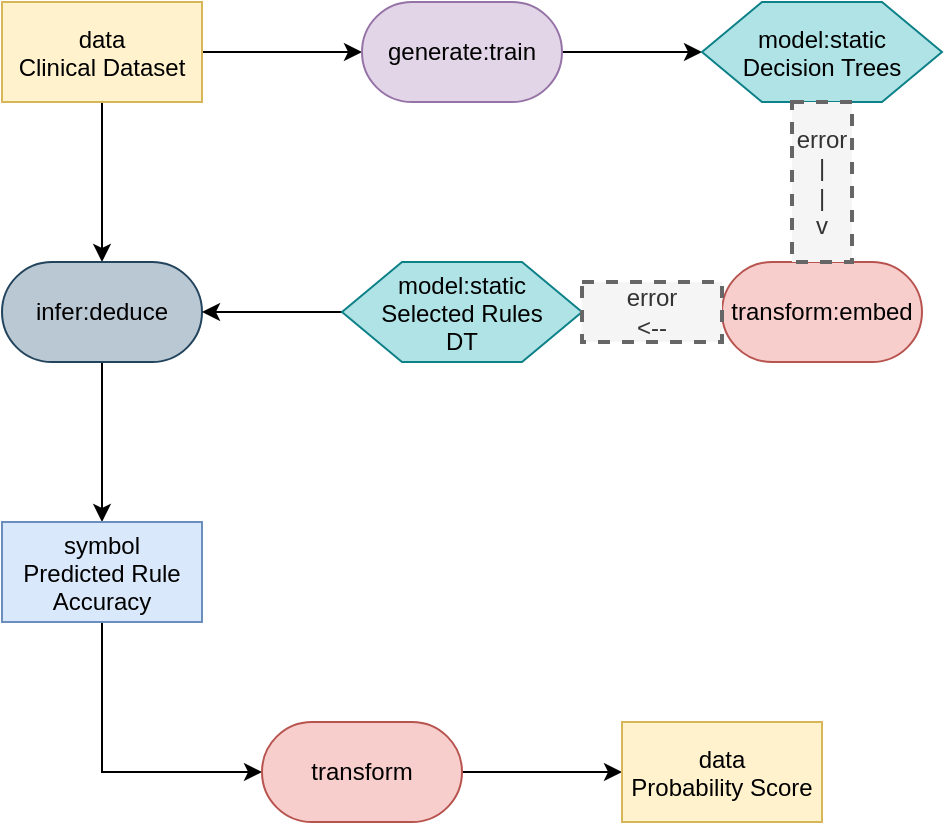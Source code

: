<mxfile version="27.1.6" pages="2">
  <diagram name="Page-1" id="_BAEqjJgQNJbyJEVvj0j">
    <mxGraphModel dx="925" dy="554" grid="1" gridSize="10" guides="1" tooltips="1" connect="1" arrows="1" fold="1" page="1" pageScale="1" pageWidth="3300" pageHeight="4681" math="0" shadow="0">
      <root>
        <mxCell id="0" />
        <mxCell id="1" parent="0" />
        <mxCell id="BtrEWyh4Z-lseYJDLDyL-3" style="edgeStyle=orthogonalEdgeStyle;rounded=0;orthogonalLoop=1;jettySize=auto;html=1;exitX=1;exitY=0.5;exitDx=0;exitDy=0;entryX=0;entryY=0.5;entryDx=0;entryDy=0;" edge="1" parent="1" source="BtrEWyh4Z-lseYJDLDyL-1" target="BtrEWyh4Z-lseYJDLDyL-2">
          <mxGeometry relative="1" as="geometry" />
        </mxCell>
        <mxCell id="BtrEWyh4Z-lseYJDLDyL-7" style="edgeStyle=orthogonalEdgeStyle;rounded=0;orthogonalLoop=1;jettySize=auto;html=1;exitX=0.5;exitY=1;exitDx=0;exitDy=0;entryX=0.5;entryY=0;entryDx=0;entryDy=0;" edge="1" parent="1" source="BtrEWyh4Z-lseYJDLDyL-1" target="BtrEWyh4Z-lseYJDLDyL-6">
          <mxGeometry relative="1" as="geometry" />
        </mxCell>
        <mxCell id="BtrEWyh4Z-lseYJDLDyL-1" value="data&#xa;Clinical Dataset" style="rectangle;fillColor=#fff2cc;strokeColor=#d6b656;" name="data" vertex="1" parent="1">
          <mxGeometry x="340" y="230" width="100" height="50" as="geometry" />
        </mxCell>
        <mxCell id="BtrEWyh4Z-lseYJDLDyL-5" style="edgeStyle=orthogonalEdgeStyle;rounded=0;orthogonalLoop=1;jettySize=auto;html=1;exitX=1;exitY=0.5;exitDx=0;exitDy=0;entryX=0;entryY=0.5;entryDx=0;entryDy=0;" edge="1" parent="1" source="BtrEWyh4Z-lseYJDLDyL-2" target="BtrEWyh4Z-lseYJDLDyL-4">
          <mxGeometry relative="1" as="geometry" />
        </mxCell>
        <mxCell id="BtrEWyh4Z-lseYJDLDyL-2" value="generate:train" style="rounded=1;whiteSpace=wrap;html=1;arcSize=50;fillColor=#e1d5e7;strokeColor=#9673a6;" name="generate:train" vertex="1" parent="1" tooltip="⚠️ Node not part of any valid pattern.">
          <mxGeometry x="520" y="230" width="100" height="50" as="geometry" />
        </mxCell>
        <mxCell id="BtrEWyh4Z-lseYJDLDyL-4" value="model:static&#xa;Decision Trees" style="shape=hexagon;perimeter=hexagonPerimeter2;fillColor=#b0e3e6;strokeColor=#0e8088;" name="model" vertex="1" parent="1">
          <mxGeometry x="690" y="230" width="120" height="50" as="geometry" />
        </mxCell>
        <mxCell id="BtrEWyh4Z-lseYJDLDyL-16" style="edgeStyle=orthogonalEdgeStyle;rounded=0;orthogonalLoop=1;jettySize=auto;html=1;exitX=0.5;exitY=1;exitDx=0;exitDy=0;entryX=0.5;entryY=0;entryDx=0;entryDy=0;" edge="1" parent="1" source="BtrEWyh4Z-lseYJDLDyL-6" target="BtrEWyh4Z-lseYJDLDyL-15">
          <mxGeometry relative="1" as="geometry" />
        </mxCell>
        <mxCell id="BtrEWyh4Z-lseYJDLDyL-6" value="infer:deduce" style="rounded=1;whiteSpace=wrap;html=1;arcSize=50;fillColor=#bac8d3;strokeColor=#23445d;" name="infer:deduce" vertex="1" parent="1">
          <mxGeometry x="340" y="360" width="100" height="50" as="geometry" />
        </mxCell>
        <mxCell id="BtrEWyh4Z-lseYJDLDyL-8" value="transform:embed" style="rounded=1;whiteSpace=wrap;html=1;arcSize=50;fillColor=#f8cecc;strokeColor=#b85450;" name="transform" vertex="1" parent="1">
          <mxGeometry x="700" y="360" width="100" height="50" as="geometry" />
        </mxCell>
        <mxCell id="BtrEWyh4Z-lseYJDLDyL-10" value="&lt;div&gt;error&lt;/div&gt;&lt;div&gt;|&lt;/div&gt;&lt;div&gt;|&lt;/div&gt;&lt;div&gt;v&lt;/div&gt;" style="text;html=1;align=center;verticalAlign=middle;whiteSpace=wrap;rounded=0;dashed=1;fillColor=#f5f5f5;fontColor=#333333;strokeColor=#666666;strokeWidth=2;" name="text" vertex="1" parent="1">
          <mxGeometry x="735" y="280" width="30" height="80" as="geometry" />
        </mxCell>
        <mxCell id="BtrEWyh4Z-lseYJDLDyL-14" style="edgeStyle=orthogonalEdgeStyle;rounded=0;orthogonalLoop=1;jettySize=auto;html=1;exitX=0;exitY=0.5;exitDx=0;exitDy=0;entryX=1;entryY=0.5;entryDx=0;entryDy=0;" edge="1" parent="1" source="BtrEWyh4Z-lseYJDLDyL-11" target="BtrEWyh4Z-lseYJDLDyL-6">
          <mxGeometry relative="1" as="geometry" />
        </mxCell>
        <mxCell id="BtrEWyh4Z-lseYJDLDyL-11" value="model:static&#xa;Selected Rules&#xa;DT" style="shape=hexagon;perimeter=hexagonPerimeter2;fillColor=#b0e3e6;strokeColor=#0e8088;" name="model" vertex="1" parent="1">
          <mxGeometry x="510" y="360" width="120" height="50" as="geometry" />
        </mxCell>
        <mxCell id="BtrEWyh4Z-lseYJDLDyL-13" value="&lt;div&gt;error&lt;/div&gt;&lt;div&gt;&amp;lt;--&lt;/div&gt;" style="text;html=1;align=center;verticalAlign=middle;whiteSpace=wrap;rounded=0;dashed=1;fillColor=#f5f5f5;fontColor=#333333;strokeColor=#666666;strokeWidth=2;" name="text" vertex="1" parent="1">
          <mxGeometry x="630" y="370" width="70" height="30" as="geometry" />
        </mxCell>
        <mxCell id="BtrEWyh4Z-lseYJDLDyL-18" style="edgeStyle=orthogonalEdgeStyle;rounded=0;orthogonalLoop=1;jettySize=auto;html=1;exitX=0.5;exitY=1;exitDx=0;exitDy=0;entryX=0;entryY=0.5;entryDx=0;entryDy=0;" edge="1" parent="1" source="BtrEWyh4Z-lseYJDLDyL-15" target="BtrEWyh4Z-lseYJDLDyL-17">
          <mxGeometry relative="1" as="geometry" />
        </mxCell>
        <mxCell id="BtrEWyh4Z-lseYJDLDyL-15" value="symbol&#xa;Predicted Rule&#xa;Accuracy" style="rectangle;fillColor=#dae8fc;strokeColor=#6c8ebf;" name="symbol" vertex="1" parent="1">
          <mxGeometry x="340" y="490" width="100" height="50" as="geometry" />
        </mxCell>
        <mxCell id="BtrEWyh4Z-lseYJDLDyL-20" style="edgeStyle=orthogonalEdgeStyle;rounded=0;orthogonalLoop=1;jettySize=auto;html=1;exitX=1;exitY=0.5;exitDx=0;exitDy=0;entryX=0;entryY=0.5;entryDx=0;entryDy=0;" edge="1" parent="1" source="BtrEWyh4Z-lseYJDLDyL-17" target="BtrEWyh4Z-lseYJDLDyL-19">
          <mxGeometry relative="1" as="geometry" />
        </mxCell>
        <mxCell id="BtrEWyh4Z-lseYJDLDyL-17" value="transform" style="rounded=1;whiteSpace=wrap;html=1;arcSize=50;fillColor=#f8cecc;strokeColor=#b85450;" name="transform" vertex="1" parent="1">
          <mxGeometry x="470" y="590" width="100" height="50" as="geometry" />
        </mxCell>
        <mxCell id="BtrEWyh4Z-lseYJDLDyL-19" value="data&#xa;Probability Score" style="rectangle;fillColor=#fff2cc;strokeColor=#d6b656;" name="data" vertex="1" parent="1">
          <mxGeometry x="650" y="590" width="100" height="50" as="geometry" />
        </mxCell>
      </root>
    </mxGraphModel>
  </diagram>
  <diagram name="Copy of Page-1" id="t7mOjJ2YxcEDC_F0J9Ii">
    <mxGraphModel dx="925" dy="554" grid="1" gridSize="10" guides="1" tooltips="1" connect="1" arrows="1" fold="1" page="1" pageScale="1" pageWidth="3300" pageHeight="4681" math="0" shadow="0">
      <root>
        <mxCell id="qXcFlfgeZAEafZa4kTsq-0" />
        <mxCell id="qXcFlfgeZAEafZa4kTsq-1" parent="qXcFlfgeZAEafZa4kTsq-0" />
        <mxCell id="qXcFlfgeZAEafZa4kTsq-2" style="edgeStyle=orthogonalEdgeStyle;rounded=0;orthogonalLoop=1;jettySize=auto;html=1;exitX=1;exitY=0.5;exitDx=0;exitDy=0;entryX=0;entryY=0.5;entryDx=0;entryDy=0;" edge="1" parent="qXcFlfgeZAEafZa4kTsq-1" source="qXcFlfgeZAEafZa4kTsq-4" target="qXcFlfgeZAEafZa4kTsq-6">
          <mxGeometry relative="1" as="geometry" />
        </mxCell>
        <mxCell id="qXcFlfgeZAEafZa4kTsq-3" style="edgeStyle=orthogonalEdgeStyle;rounded=0;orthogonalLoop=1;jettySize=auto;html=1;exitX=0.5;exitY=1;exitDx=0;exitDy=0;entryX=0.5;entryY=0;entryDx=0;entryDy=0;" edge="1" parent="qXcFlfgeZAEafZa4kTsq-1" source="qXcFlfgeZAEafZa4kTsq-4" target="qXcFlfgeZAEafZa4kTsq-9">
          <mxGeometry relative="1" as="geometry" />
        </mxCell>
        <mxCell id="qXcFlfgeZAEafZa4kTsq-4" value="data&#xa;Clinical Dataset" style="rectangle;fillColor=#fff2cc;strokeColor=#d6b656;" name="data" vertex="1" parent="qXcFlfgeZAEafZa4kTsq-1">
          <mxGeometry x="340" y="230" width="100" height="50" as="geometry" />
        </mxCell>
        <mxCell id="qXcFlfgeZAEafZa4kTsq-5" style="edgeStyle=orthogonalEdgeStyle;rounded=0;orthogonalLoop=1;jettySize=auto;html=1;exitX=1;exitY=0.5;exitDx=0;exitDy=0;entryX=0;entryY=0.5;entryDx=0;entryDy=0;" edge="1" parent="qXcFlfgeZAEafZa4kTsq-1" source="qXcFlfgeZAEafZa4kTsq-6" target="qXcFlfgeZAEafZa4kTsq-7">
          <mxGeometry relative="1" as="geometry" />
        </mxCell>
        <mxCell id="qXcFlfgeZAEafZa4kTsq-6" value="generate:train" style="rounded=1;whiteSpace=wrap;html=1;arcSize=50;fillColor=#e1d5e7;strokeColor=#9673a6;" name="generate:train" vertex="1" parent="qXcFlfgeZAEafZa4kTsq-1">
          <mxGeometry x="520" y="230" width="100" height="50" as="geometry" />
        </mxCell>
        <mxCell id="Aj3vTsYW7oKCR3gPgK27-0" style="edgeStyle=orthogonalEdgeStyle;rounded=0;orthogonalLoop=1;jettySize=auto;html=1;exitX=0.5;exitY=1;exitDx=0;exitDy=0;entryX=0.5;entryY=0;entryDx=0;entryDy=0;" edge="1" parent="qXcFlfgeZAEafZa4kTsq-1" source="qXcFlfgeZAEafZa4kTsq-7" target="qXcFlfgeZAEafZa4kTsq-10">
          <mxGeometry relative="1" as="geometry" />
        </mxCell>
        <mxCell id="qXcFlfgeZAEafZa4kTsq-7" value="model:static&#xa;Decision Trees" style="shape=hexagon;perimeter=hexagonPerimeter2;fillColor=#b0e3e6;strokeColor=#0e8088;" name="model" vertex="1" parent="qXcFlfgeZAEafZa4kTsq-1">
          <mxGeometry x="690" y="230" width="120" height="50" as="geometry" />
        </mxCell>
        <mxCell id="qXcFlfgeZAEafZa4kTsq-8" style="edgeStyle=orthogonalEdgeStyle;rounded=0;orthogonalLoop=1;jettySize=auto;html=1;exitX=0.5;exitY=1;exitDx=0;exitDy=0;entryX=0.5;entryY=0;entryDx=0;entryDy=0;" edge="1" parent="qXcFlfgeZAEafZa4kTsq-1" source="qXcFlfgeZAEafZa4kTsq-9" target="qXcFlfgeZAEafZa4kTsq-16">
          <mxGeometry relative="1" as="geometry" />
        </mxCell>
        <mxCell id="qXcFlfgeZAEafZa4kTsq-9" value="infer:deduce" style="rounded=1;whiteSpace=wrap;html=1;arcSize=50;fillColor=#bac8d3;strokeColor=#23445d;" name="infer:deduce" vertex="1" parent="qXcFlfgeZAEafZa4kTsq-1">
          <mxGeometry x="340" y="360" width="100" height="50" as="geometry" />
        </mxCell>
        <mxCell id="Aj3vTsYW7oKCR3gPgK27-1" style="edgeStyle=orthogonalEdgeStyle;rounded=0;orthogonalLoop=1;jettySize=auto;html=1;exitX=0;exitY=0.5;exitDx=0;exitDy=0;entryX=1;entryY=0.5;entryDx=0;entryDy=0;" edge="1" parent="qXcFlfgeZAEafZa4kTsq-1" source="qXcFlfgeZAEafZa4kTsq-10" target="qXcFlfgeZAEafZa4kTsq-13">
          <mxGeometry relative="1" as="geometry" />
        </mxCell>
        <mxCell id="qXcFlfgeZAEafZa4kTsq-10" value="transform:embed" style="rounded=1;whiteSpace=wrap;html=1;arcSize=50;fillColor=#f8cecc;strokeColor=#b85450;" name="transform" vertex="1" parent="qXcFlfgeZAEafZa4kTsq-1">
          <mxGeometry x="700" y="360" width="100" height="50" as="geometry" />
        </mxCell>
        <mxCell id="qXcFlfgeZAEafZa4kTsq-12" style="edgeStyle=orthogonalEdgeStyle;rounded=0;orthogonalLoop=1;jettySize=auto;html=1;exitX=0;exitY=0.5;exitDx=0;exitDy=0;entryX=1;entryY=0.5;entryDx=0;entryDy=0;" edge="1" parent="qXcFlfgeZAEafZa4kTsq-1" source="qXcFlfgeZAEafZa4kTsq-13" target="qXcFlfgeZAEafZa4kTsq-9">
          <mxGeometry relative="1" as="geometry" />
        </mxCell>
        <mxCell id="qXcFlfgeZAEafZa4kTsq-13" value="model:static&#xa;Selected Rules&#xa;DT" style="shape=hexagon;perimeter=hexagonPerimeter2;fillColor=#b0e3e6;strokeColor=#0e8088;" name="model" vertex="1" parent="qXcFlfgeZAEafZa4kTsq-1">
          <mxGeometry x="510" y="360" width="120" height="50" as="geometry" />
        </mxCell>
        <mxCell id="qXcFlfgeZAEafZa4kTsq-15" style="edgeStyle=orthogonalEdgeStyle;rounded=0;orthogonalLoop=1;jettySize=auto;html=1;exitX=0.5;exitY=1;exitDx=0;exitDy=0;entryX=0;entryY=0.5;entryDx=0;entryDy=0;" edge="1" parent="qXcFlfgeZAEafZa4kTsq-1" source="qXcFlfgeZAEafZa4kTsq-16" target="qXcFlfgeZAEafZa4kTsq-18">
          <mxGeometry relative="1" as="geometry" />
        </mxCell>
        <mxCell id="qXcFlfgeZAEafZa4kTsq-16" value="symbol&#xa;Predicted Rule&#xa;Accuracy" style="rectangle;fillColor=#dae8fc;strokeColor=#6c8ebf;" name="symbol" vertex="1" parent="qXcFlfgeZAEafZa4kTsq-1">
          <mxGeometry x="340" y="490" width="100" height="50" as="geometry" />
        </mxCell>
        <mxCell id="qXcFlfgeZAEafZa4kTsq-17" style="edgeStyle=orthogonalEdgeStyle;rounded=0;orthogonalLoop=1;jettySize=auto;html=1;exitX=1;exitY=0.5;exitDx=0;exitDy=0;entryX=0;entryY=0.5;entryDx=0;entryDy=0;" edge="1" parent="qXcFlfgeZAEafZa4kTsq-1" source="qXcFlfgeZAEafZa4kTsq-18" target="qXcFlfgeZAEafZa4kTsq-19">
          <mxGeometry relative="1" as="geometry" />
        </mxCell>
        <mxCell id="qXcFlfgeZAEafZa4kTsq-18" value="transform" style="rounded=1;whiteSpace=wrap;html=1;arcSize=50;fillColor=#f8cecc;strokeColor=#b85450;" name="transform" vertex="1" parent="qXcFlfgeZAEafZa4kTsq-1">
          <mxGeometry x="470" y="590" width="100" height="50" as="geometry" />
        </mxCell>
        <mxCell id="qXcFlfgeZAEafZa4kTsq-19" value="data&#xa;Probability Score" style="rectangle;fillColor=#fff2cc;strokeColor=#d6b656;" name="data" vertex="1" parent="qXcFlfgeZAEafZa4kTsq-1">
          <mxGeometry x="650" y="590" width="100" height="50" as="geometry" />
        </mxCell>
      </root>
    </mxGraphModel>
  </diagram>
</mxfile>
